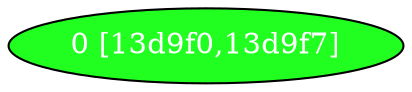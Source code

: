 diGraph libnss3{
	libnss3_0  [style=filled fillcolor="#20FF20" fontcolor="#ffffff" shape=oval label="0 [13d9f0,13d9f7]"]


}